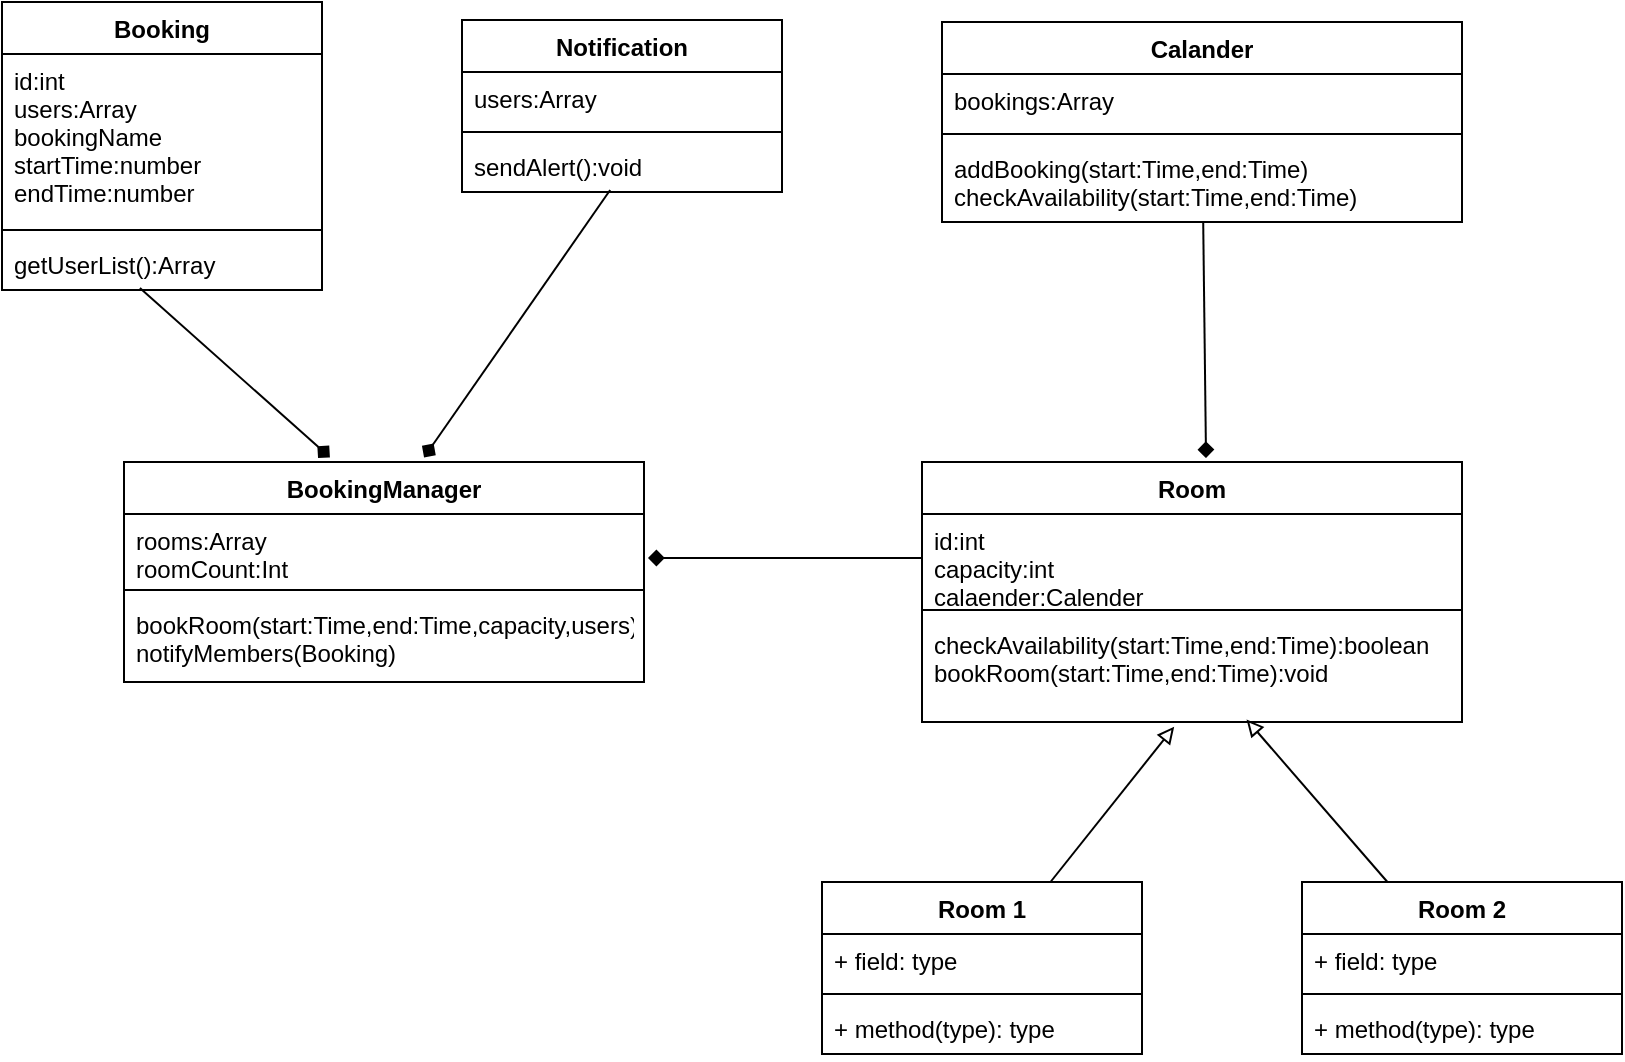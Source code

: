 <mxfile>
    <diagram id="L5QOHs4_xkwymT2UGenr" name="Page-1">
        <mxGraphModel dx="2079" dy="765" grid="1" gridSize="10" guides="1" tooltips="1" connect="1" arrows="1" fold="1" page="1" pageScale="1" pageWidth="827" pageHeight="1169" math="0" shadow="0">
            <root>
                <mxCell id="0"/>
                <mxCell id="1" parent="0"/>
                <mxCell id="2" value="Room" style="swimlane;fontStyle=1;align=center;verticalAlign=top;childLayout=stackLayout;horizontal=1;startSize=26;horizontalStack=0;resizeParent=1;resizeParentMax=0;resizeLast=0;collapsible=1;marginBottom=0;" vertex="1" parent="1">
                    <mxGeometry x="400" y="370" width="270" height="130" as="geometry"/>
                </mxCell>
                <mxCell id="13" value="id:int&#10;capacity:int&#10;calaender:Calender&#10;&#10;&#10;" style="text;strokeColor=none;fillColor=none;align=left;verticalAlign=top;spacingLeft=4;spacingRight=4;overflow=hidden;rotatable=0;points=[[0,0.5],[1,0.5]];portConstraint=eastwest;" vertex="1" parent="2">
                    <mxGeometry y="26" width="270" height="44" as="geometry"/>
                </mxCell>
                <mxCell id="4" value="" style="line;strokeWidth=1;fillColor=none;align=left;verticalAlign=middle;spacingTop=-1;spacingLeft=3;spacingRight=3;rotatable=0;labelPosition=right;points=[];portConstraint=eastwest;strokeColor=inherit;" vertex="1" parent="2">
                    <mxGeometry y="70" width="270" height="8" as="geometry"/>
                </mxCell>
                <mxCell id="5" value="checkAvailability(start:Time,end:Time):boolean&#10;bookRoom(start:Time,end:Time):void" style="text;strokeColor=none;fillColor=none;align=left;verticalAlign=top;spacingLeft=4;spacingRight=4;overflow=hidden;rotatable=0;points=[[0,0.5],[1,0.5]];portConstraint=eastwest;" vertex="1" parent="2">
                    <mxGeometry y="78" width="270" height="52" as="geometry"/>
                </mxCell>
                <mxCell id="6" value="BookingManager" style="swimlane;fontStyle=1;align=center;verticalAlign=top;childLayout=stackLayout;horizontal=1;startSize=26;horizontalStack=0;resizeParent=1;resizeParentMax=0;resizeLast=0;collapsible=1;marginBottom=0;" vertex="1" parent="1">
                    <mxGeometry x="1" y="370" width="260" height="110" as="geometry"/>
                </mxCell>
                <mxCell id="7" value="rooms:Array&#10;roomCount:Int&#10;" style="text;strokeColor=none;fillColor=none;align=left;verticalAlign=top;spacingLeft=4;spacingRight=4;overflow=hidden;rotatable=0;points=[[0,0.5],[1,0.5]];portConstraint=eastwest;" vertex="1" parent="6">
                    <mxGeometry y="26" width="260" height="34" as="geometry"/>
                </mxCell>
                <mxCell id="8" value="" style="line;strokeWidth=1;fillColor=none;align=left;verticalAlign=middle;spacingTop=-1;spacingLeft=3;spacingRight=3;rotatable=0;labelPosition=right;points=[];portConstraint=eastwest;strokeColor=inherit;" vertex="1" parent="6">
                    <mxGeometry y="60" width="260" height="8" as="geometry"/>
                </mxCell>
                <mxCell id="9" value="bookRoom(start:Time,end:Time,capacity,users)&#10;notifyMembers(Booking)" style="text;strokeColor=none;fillColor=none;align=left;verticalAlign=top;spacingLeft=4;spacingRight=4;overflow=hidden;rotatable=0;points=[[0,0.5],[1,0.5]];portConstraint=eastwest;" vertex="1" parent="6">
                    <mxGeometry y="68" width="260" height="42" as="geometry"/>
                </mxCell>
                <mxCell id="15" style="edgeStyle=none;html=1;endArrow=diamond;endFill=1;" edge="1" parent="1" source="13">
                    <mxGeometry relative="1" as="geometry">
                        <mxPoint x="263" y="418" as="targetPoint"/>
                    </mxGeometry>
                </mxCell>
                <mxCell id="33" style="edgeStyle=none;html=1;entryX=0.526;entryY=-0.015;entryDx=0;entryDy=0;entryPerimeter=0;endArrow=diamond;endFill=1;" edge="1" parent="1" source="28" target="2">
                    <mxGeometry relative="1" as="geometry"/>
                </mxCell>
                <mxCell id="28" value="Calander" style="swimlane;fontStyle=1;align=center;verticalAlign=top;childLayout=stackLayout;horizontal=1;startSize=26;horizontalStack=0;resizeParent=1;resizeParentMax=0;resizeLast=0;collapsible=1;marginBottom=0;" vertex="1" parent="1">
                    <mxGeometry x="410" y="150" width="260" height="100" as="geometry"/>
                </mxCell>
                <mxCell id="29" value="bookings:Array" style="text;strokeColor=none;fillColor=none;align=left;verticalAlign=top;spacingLeft=4;spacingRight=4;overflow=hidden;rotatable=0;points=[[0,0.5],[1,0.5]];portConstraint=eastwest;" vertex="1" parent="28">
                    <mxGeometry y="26" width="260" height="26" as="geometry"/>
                </mxCell>
                <mxCell id="30" value="" style="line;strokeWidth=1;fillColor=none;align=left;verticalAlign=middle;spacingTop=-1;spacingLeft=3;spacingRight=3;rotatable=0;labelPosition=right;points=[];portConstraint=eastwest;strokeColor=inherit;" vertex="1" parent="28">
                    <mxGeometry y="52" width="260" height="8" as="geometry"/>
                </mxCell>
                <mxCell id="31" value="addBooking(start:Time,end:Time)&#10;checkAvailability(start:Time,end:Time)" style="text;strokeColor=none;fillColor=none;align=left;verticalAlign=top;spacingLeft=4;spacingRight=4;overflow=hidden;rotatable=0;points=[[0,0.5],[1,0.5]];portConstraint=eastwest;" vertex="1" parent="28">
                    <mxGeometry y="60" width="260" height="40" as="geometry"/>
                </mxCell>
                <mxCell id="42" style="edgeStyle=none;html=1;entryX=0.396;entryY=-0.021;entryDx=0;entryDy=0;endArrow=diamond;endFill=1;exitX=0.431;exitY=0.962;exitDx=0;exitDy=0;exitPerimeter=0;entryPerimeter=0;" edge="1" parent="1" source="37" target="6">
                    <mxGeometry relative="1" as="geometry"/>
                </mxCell>
                <mxCell id="34" value="Booking" style="swimlane;fontStyle=1;align=center;verticalAlign=top;childLayout=stackLayout;horizontal=1;startSize=26;horizontalStack=0;resizeParent=1;resizeParentMax=0;resizeLast=0;collapsible=1;marginBottom=0;" vertex="1" parent="1">
                    <mxGeometry x="-60" y="140" width="160" height="144" as="geometry"/>
                </mxCell>
                <mxCell id="35" value="id:int&#10;users:Array&#10;bookingName&#10;startTime:number&#10;endTime:number" style="text;strokeColor=none;fillColor=none;align=left;verticalAlign=top;spacingLeft=4;spacingRight=4;overflow=hidden;rotatable=0;points=[[0,0.5],[1,0.5]];portConstraint=eastwest;" vertex="1" parent="34">
                    <mxGeometry y="26" width="160" height="84" as="geometry"/>
                </mxCell>
                <mxCell id="36" value="" style="line;strokeWidth=1;fillColor=none;align=left;verticalAlign=middle;spacingTop=-1;spacingLeft=3;spacingRight=3;rotatable=0;labelPosition=right;points=[];portConstraint=eastwest;strokeColor=inherit;" vertex="1" parent="34">
                    <mxGeometry y="110" width="160" height="8" as="geometry"/>
                </mxCell>
                <mxCell id="37" value="getUserList():Array" style="text;strokeColor=none;fillColor=none;align=left;verticalAlign=top;spacingLeft=4;spacingRight=4;overflow=hidden;rotatable=0;points=[[0,0.5],[1,0.5]];portConstraint=eastwest;" vertex="1" parent="34">
                    <mxGeometry y="118" width="160" height="26" as="geometry"/>
                </mxCell>
                <mxCell id="43" style="edgeStyle=none;html=1;entryX=0.577;entryY=-0.021;entryDx=0;entryDy=0;endArrow=diamond;endFill=1;exitX=0.463;exitY=0.962;exitDx=0;exitDy=0;exitPerimeter=0;entryPerimeter=0;" edge="1" parent="1" source="41" target="6">
                    <mxGeometry relative="1" as="geometry"/>
                </mxCell>
                <mxCell id="38" value="Notification" style="swimlane;fontStyle=1;align=center;verticalAlign=top;childLayout=stackLayout;horizontal=1;startSize=26;horizontalStack=0;resizeParent=1;resizeParentMax=0;resizeLast=0;collapsible=1;marginBottom=0;" vertex="1" parent="1">
                    <mxGeometry x="170" y="149" width="160" height="86" as="geometry"/>
                </mxCell>
                <mxCell id="39" value="users:Array" style="text;strokeColor=none;fillColor=none;align=left;verticalAlign=top;spacingLeft=4;spacingRight=4;overflow=hidden;rotatable=0;points=[[0,0.5],[1,0.5]];portConstraint=eastwest;" vertex="1" parent="38">
                    <mxGeometry y="26" width="160" height="26" as="geometry"/>
                </mxCell>
                <mxCell id="40" value="" style="line;strokeWidth=1;fillColor=none;align=left;verticalAlign=middle;spacingTop=-1;spacingLeft=3;spacingRight=3;rotatable=0;labelPosition=right;points=[];portConstraint=eastwest;strokeColor=inherit;" vertex="1" parent="38">
                    <mxGeometry y="52" width="160" height="8" as="geometry"/>
                </mxCell>
                <mxCell id="41" value="sendAlert():void" style="text;strokeColor=none;fillColor=none;align=left;verticalAlign=top;spacingLeft=4;spacingRight=4;overflow=hidden;rotatable=0;points=[[0,0.5],[1,0.5]];portConstraint=eastwest;" vertex="1" parent="38">
                    <mxGeometry y="60" width="160" height="26" as="geometry"/>
                </mxCell>
                <mxCell id="56" style="edgeStyle=none;html=1;entryX=0.467;entryY=1.045;entryDx=0;entryDy=0;entryPerimeter=0;endArrow=block;endFill=0;" edge="1" parent="1" source="48" target="5">
                    <mxGeometry relative="1" as="geometry"/>
                </mxCell>
                <mxCell id="48" value="Room 1" style="swimlane;fontStyle=1;align=center;verticalAlign=top;childLayout=stackLayout;horizontal=1;startSize=26;horizontalStack=0;resizeParent=1;resizeParentMax=0;resizeLast=0;collapsible=1;marginBottom=0;" vertex="1" parent="1">
                    <mxGeometry x="350" y="580" width="160" height="86" as="geometry"/>
                </mxCell>
                <mxCell id="49" value="+ field: type" style="text;strokeColor=none;fillColor=none;align=left;verticalAlign=top;spacingLeft=4;spacingRight=4;overflow=hidden;rotatable=0;points=[[0,0.5],[1,0.5]];portConstraint=eastwest;" vertex="1" parent="48">
                    <mxGeometry y="26" width="160" height="26" as="geometry"/>
                </mxCell>
                <mxCell id="50" value="" style="line;strokeWidth=1;fillColor=none;align=left;verticalAlign=middle;spacingTop=-1;spacingLeft=3;spacingRight=3;rotatable=0;labelPosition=right;points=[];portConstraint=eastwest;strokeColor=inherit;" vertex="1" parent="48">
                    <mxGeometry y="52" width="160" height="8" as="geometry"/>
                </mxCell>
                <mxCell id="51" value="+ method(type): type" style="text;strokeColor=none;fillColor=none;align=left;verticalAlign=top;spacingLeft=4;spacingRight=4;overflow=hidden;rotatable=0;points=[[0,0.5],[1,0.5]];portConstraint=eastwest;" vertex="1" parent="48">
                    <mxGeometry y="60" width="160" height="26" as="geometry"/>
                </mxCell>
                <mxCell id="57" style="edgeStyle=none;html=1;entryX=0.601;entryY=0.976;entryDx=0;entryDy=0;entryPerimeter=0;endArrow=block;endFill=0;" edge="1" parent="1" source="52" target="5">
                    <mxGeometry relative="1" as="geometry"/>
                </mxCell>
                <mxCell id="52" value="Room 2" style="swimlane;fontStyle=1;align=center;verticalAlign=top;childLayout=stackLayout;horizontal=1;startSize=26;horizontalStack=0;resizeParent=1;resizeParentMax=0;resizeLast=0;collapsible=1;marginBottom=0;" vertex="1" parent="1">
                    <mxGeometry x="590" y="580" width="160" height="86" as="geometry"/>
                </mxCell>
                <mxCell id="53" value="+ field: type" style="text;strokeColor=none;fillColor=none;align=left;verticalAlign=top;spacingLeft=4;spacingRight=4;overflow=hidden;rotatable=0;points=[[0,0.5],[1,0.5]];portConstraint=eastwest;" vertex="1" parent="52">
                    <mxGeometry y="26" width="160" height="26" as="geometry"/>
                </mxCell>
                <mxCell id="54" value="" style="line;strokeWidth=1;fillColor=none;align=left;verticalAlign=middle;spacingTop=-1;spacingLeft=3;spacingRight=3;rotatable=0;labelPosition=right;points=[];portConstraint=eastwest;strokeColor=inherit;" vertex="1" parent="52">
                    <mxGeometry y="52" width="160" height="8" as="geometry"/>
                </mxCell>
                <mxCell id="55" value="+ method(type): type" style="text;strokeColor=none;fillColor=none;align=left;verticalAlign=top;spacingLeft=4;spacingRight=4;overflow=hidden;rotatable=0;points=[[0,0.5],[1,0.5]];portConstraint=eastwest;" vertex="1" parent="52">
                    <mxGeometry y="60" width="160" height="26" as="geometry"/>
                </mxCell>
            </root>
        </mxGraphModel>
    </diagram>
</mxfile>